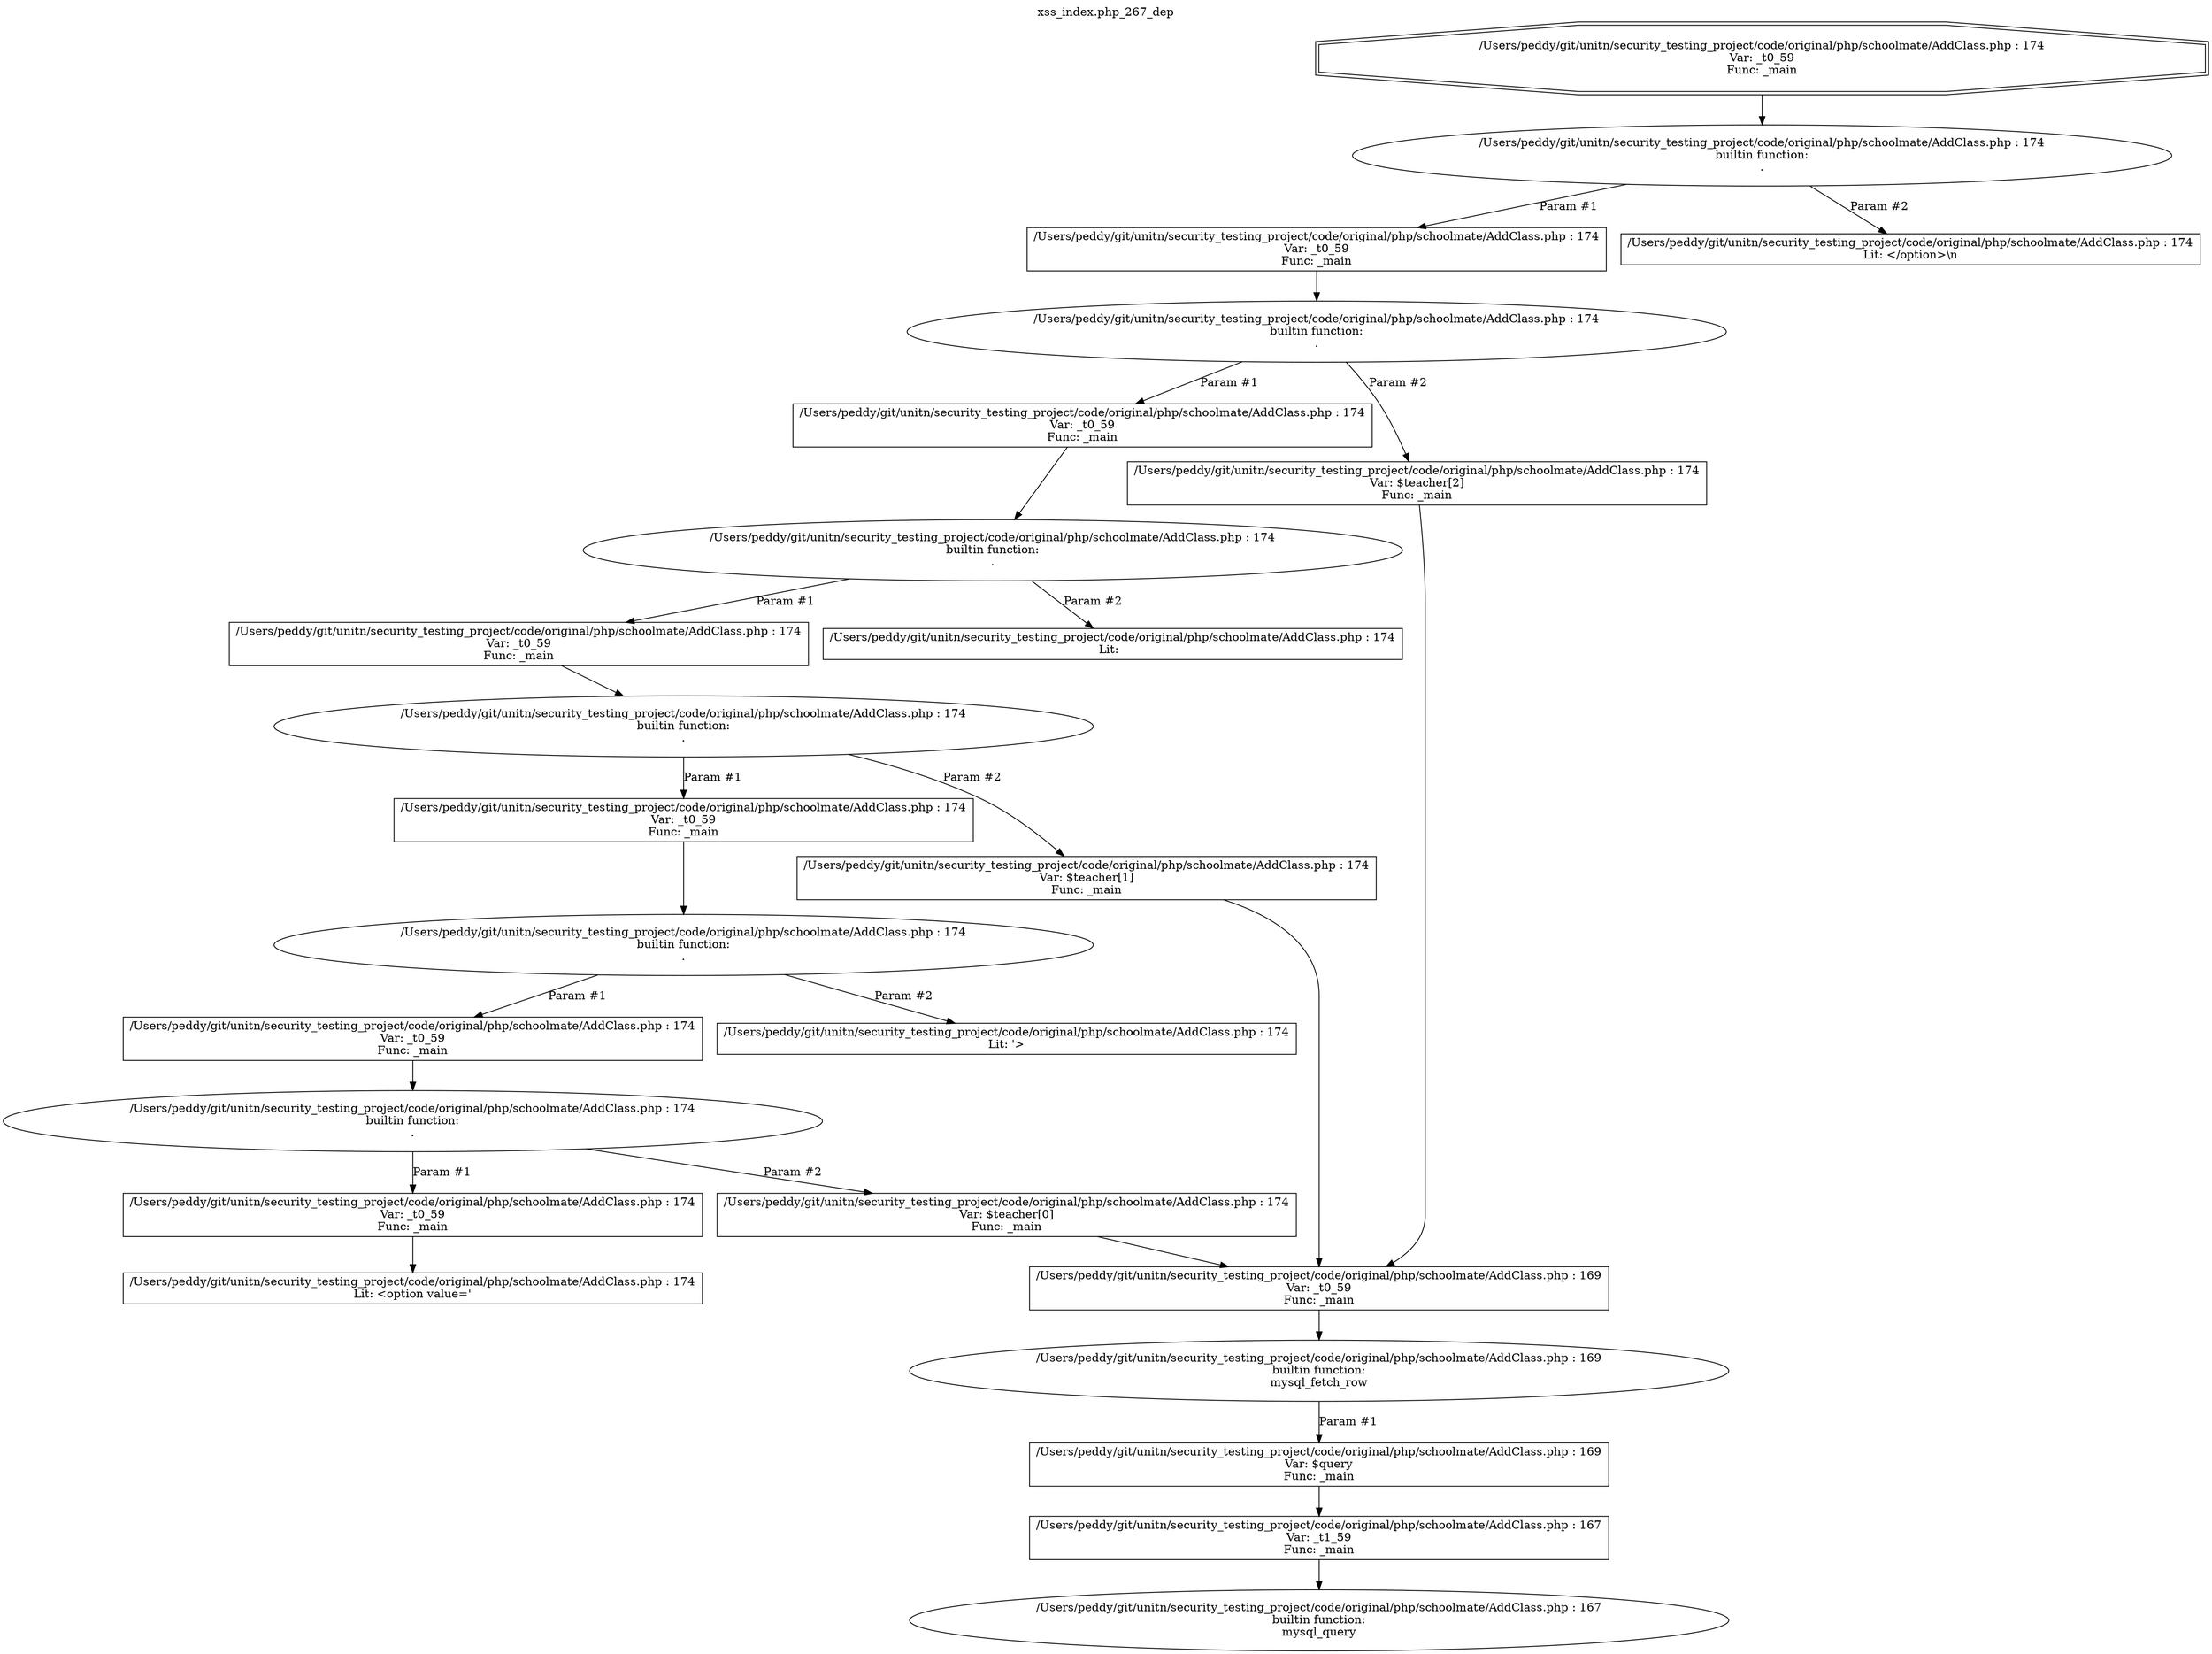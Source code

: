 digraph cfg {
  label="xss_index.php_267_dep";
  labelloc=t;
  n1 [shape=doubleoctagon, label="/Users/peddy/git/unitn/security_testing_project/code/original/php/schoolmate/AddClass.php : 174\nVar: _t0_59\nFunc: _main\n"];
  n2 [shape=ellipse, label="/Users/peddy/git/unitn/security_testing_project/code/original/php/schoolmate/AddClass.php : 174\nbuiltin function:\n.\n"];
  n3 [shape=box, label="/Users/peddy/git/unitn/security_testing_project/code/original/php/schoolmate/AddClass.php : 174\nVar: _t0_59\nFunc: _main\n"];
  n4 [shape=ellipse, label="/Users/peddy/git/unitn/security_testing_project/code/original/php/schoolmate/AddClass.php : 174\nbuiltin function:\n.\n"];
  n5 [shape=box, label="/Users/peddy/git/unitn/security_testing_project/code/original/php/schoolmate/AddClass.php : 174\nVar: _t0_59\nFunc: _main\n"];
  n6 [shape=ellipse, label="/Users/peddy/git/unitn/security_testing_project/code/original/php/schoolmate/AddClass.php : 174\nbuiltin function:\n.\n"];
  n7 [shape=box, label="/Users/peddy/git/unitn/security_testing_project/code/original/php/schoolmate/AddClass.php : 174\nVar: _t0_59\nFunc: _main\n"];
  n8 [shape=ellipse, label="/Users/peddy/git/unitn/security_testing_project/code/original/php/schoolmate/AddClass.php : 174\nbuiltin function:\n.\n"];
  n9 [shape=box, label="/Users/peddy/git/unitn/security_testing_project/code/original/php/schoolmate/AddClass.php : 174\nVar: _t0_59\nFunc: _main\n"];
  n10 [shape=ellipse, label="/Users/peddy/git/unitn/security_testing_project/code/original/php/schoolmate/AddClass.php : 174\nbuiltin function:\n.\n"];
  n11 [shape=box, label="/Users/peddy/git/unitn/security_testing_project/code/original/php/schoolmate/AddClass.php : 174\nVar: _t0_59\nFunc: _main\n"];
  n12 [shape=ellipse, label="/Users/peddy/git/unitn/security_testing_project/code/original/php/schoolmate/AddClass.php : 174\nbuiltin function:\n.\n"];
  n13 [shape=box, label="/Users/peddy/git/unitn/security_testing_project/code/original/php/schoolmate/AddClass.php : 174\nVar: _t0_59\nFunc: _main\n"];
  n14 [shape=box, label="/Users/peddy/git/unitn/security_testing_project/code/original/php/schoolmate/AddClass.php : 174\nLit: <option value='\n"];
  n15 [shape=box, label="/Users/peddy/git/unitn/security_testing_project/code/original/php/schoolmate/AddClass.php : 174\nVar: $teacher[0]\nFunc: _main\n"];
  n16 [shape=box, label="/Users/peddy/git/unitn/security_testing_project/code/original/php/schoolmate/AddClass.php : 169\nVar: _t0_59\nFunc: _main\n"];
  n17 [shape=ellipse, label="/Users/peddy/git/unitn/security_testing_project/code/original/php/schoolmate/AddClass.php : 169\nbuiltin function:\nmysql_fetch_row\n"];
  n18 [shape=box, label="/Users/peddy/git/unitn/security_testing_project/code/original/php/schoolmate/AddClass.php : 169\nVar: $query\nFunc: _main\n"];
  n19 [shape=box, label="/Users/peddy/git/unitn/security_testing_project/code/original/php/schoolmate/AddClass.php : 167\nVar: _t1_59\nFunc: _main\n"];
  n20 [shape=ellipse, label="/Users/peddy/git/unitn/security_testing_project/code/original/php/schoolmate/AddClass.php : 167\nbuiltin function:\nmysql_query\n"];
  n21 [shape=box, label="/Users/peddy/git/unitn/security_testing_project/code/original/php/schoolmate/AddClass.php : 174\nLit: '>\n"];
  n22 [shape=box, label="/Users/peddy/git/unitn/security_testing_project/code/original/php/schoolmate/AddClass.php : 174\nVar: $teacher[1]\nFunc: _main\n"];
  n23 [shape=box, label="/Users/peddy/git/unitn/security_testing_project/code/original/php/schoolmate/AddClass.php : 174\nLit:  \n"];
  n24 [shape=box, label="/Users/peddy/git/unitn/security_testing_project/code/original/php/schoolmate/AddClass.php : 174\nVar: $teacher[2]\nFunc: _main\n"];
  n25 [shape=box, label="/Users/peddy/git/unitn/security_testing_project/code/original/php/schoolmate/AddClass.php : 174\nLit: </option>\\n\n"];
  n1 -> n2;
  n3 -> n4;
  n5 -> n6;
  n7 -> n8;
  n9 -> n10;
  n11 -> n12;
  n13 -> n14;
  n12 -> n13[label="Param #1"];
  n12 -> n15[label="Param #2"];
  n16 -> n17;
  n19 -> n20;
  n18 -> n19;
  n17 -> n18[label="Param #1"];
  n15 -> n16;
  n10 -> n11[label="Param #1"];
  n10 -> n21[label="Param #2"];
  n8 -> n9[label="Param #1"];
  n8 -> n22[label="Param #2"];
  n22 -> n16;
  n6 -> n7[label="Param #1"];
  n6 -> n23[label="Param #2"];
  n4 -> n5[label="Param #1"];
  n4 -> n24[label="Param #2"];
  n24 -> n16;
  n2 -> n3[label="Param #1"];
  n2 -> n25[label="Param #2"];
}

